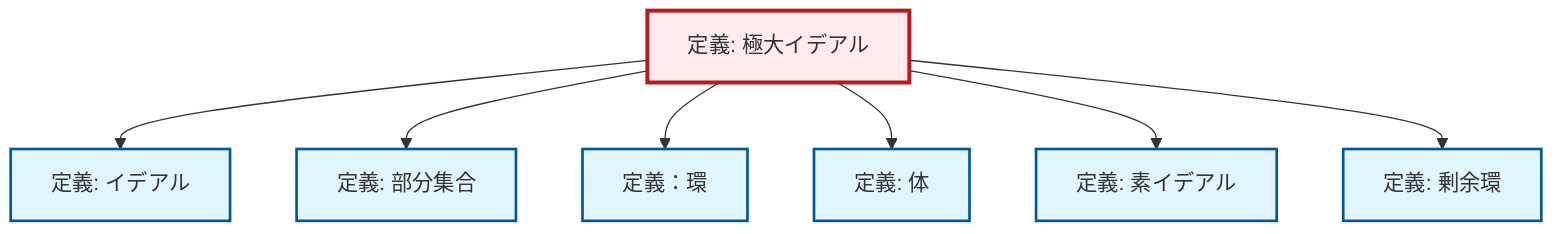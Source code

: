 graph TD
    classDef definition fill:#e1f5fe,stroke:#01579b,stroke-width:2px
    classDef theorem fill:#f3e5f5,stroke:#4a148c,stroke-width:2px
    classDef axiom fill:#fff3e0,stroke:#e65100,stroke-width:2px
    classDef example fill:#e8f5e9,stroke:#1b5e20,stroke-width:2px
    classDef current fill:#ffebee,stroke:#b71c1c,stroke-width:3px
    def-quotient-ring["定義: 剰余環"]:::definition
    def-field["定義: 体"]:::definition
    def-maximal-ideal["定義: 極大イデアル"]:::definition
    def-subset["定義: 部分集合"]:::definition
    def-prime-ideal["定義: 素イデアル"]:::definition
    def-ring["定義：環"]:::definition
    def-ideal["定義: イデアル"]:::definition
    def-maximal-ideal --> def-ideal
    def-maximal-ideal --> def-subset
    def-maximal-ideal --> def-ring
    def-maximal-ideal --> def-field
    def-maximal-ideal --> def-prime-ideal
    def-maximal-ideal --> def-quotient-ring
    class def-maximal-ideal current